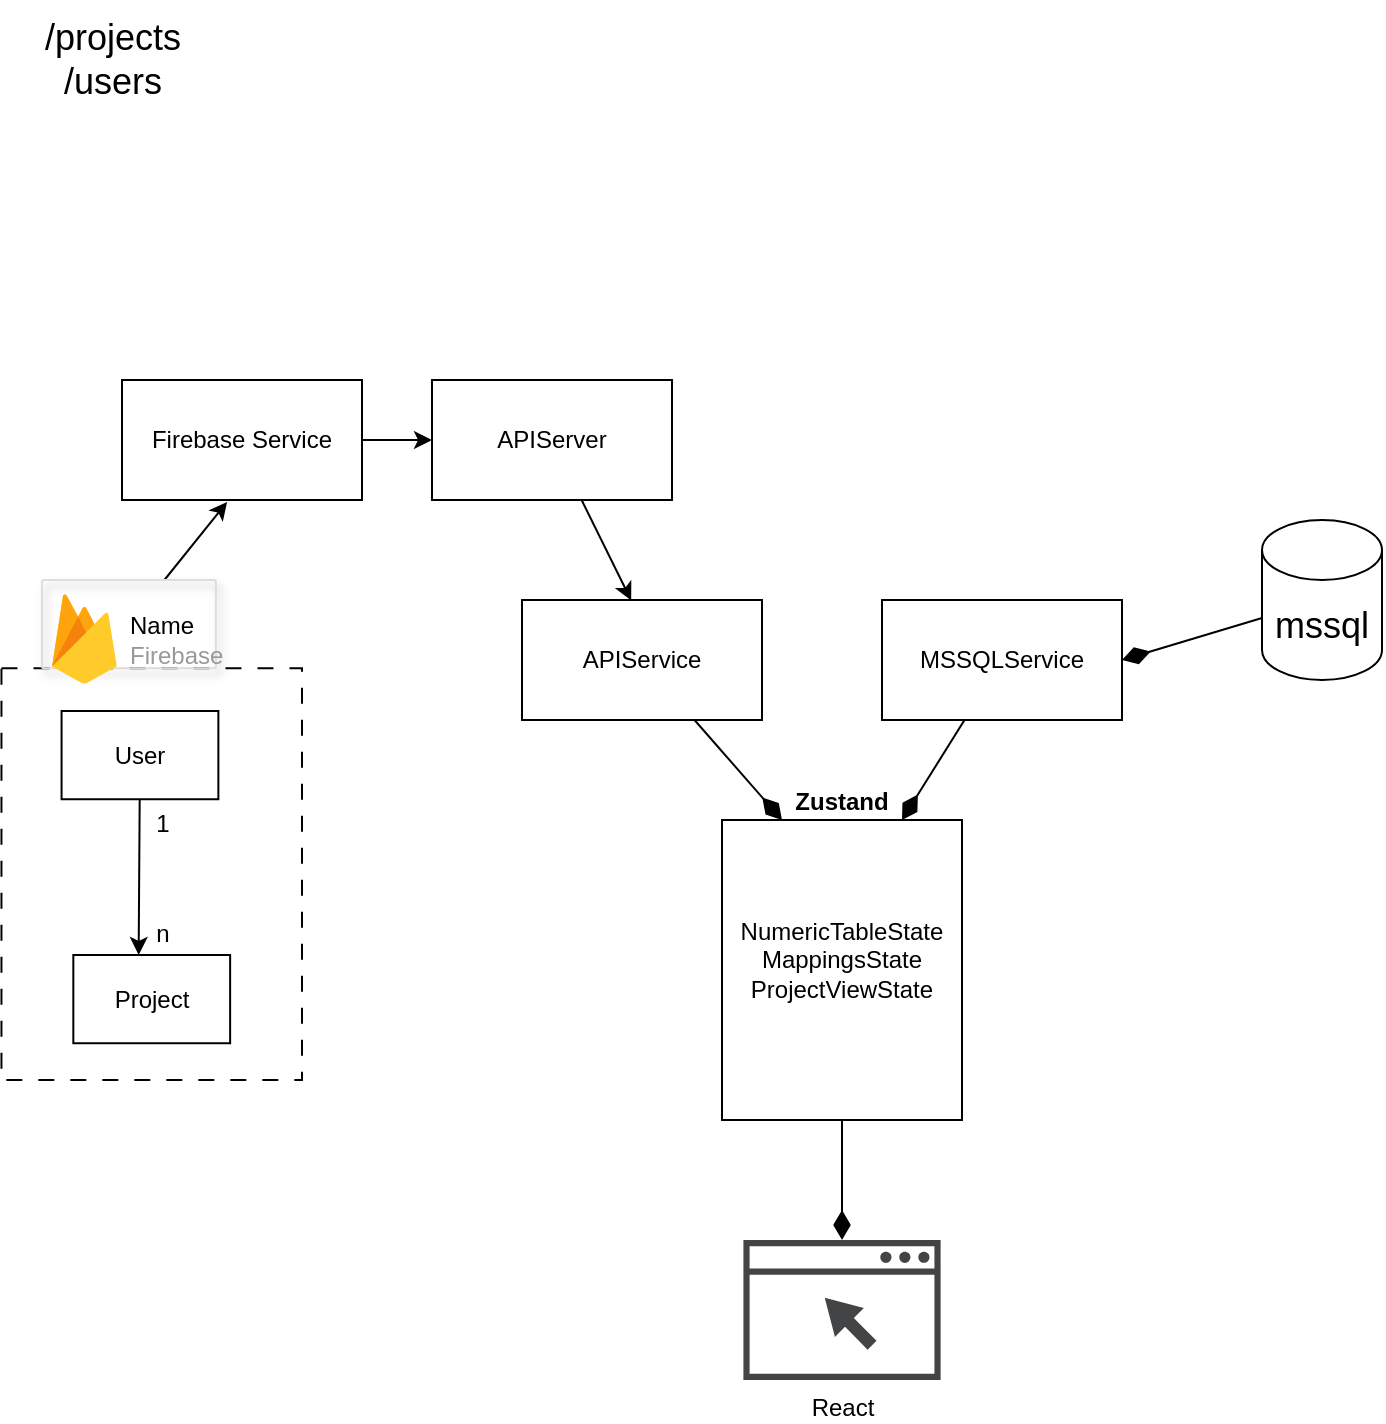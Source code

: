 <mxfile>
    <diagram id="D1mlLG5Sx-8I2V5R6X5T" name="Page-1">
        <mxGraphModel dx="750" dy="853" grid="1" gridSize="10" guides="1" tooltips="1" connect="1" arrows="1" fold="1" page="1" pageScale="1" pageWidth="850" pageHeight="1100" math="0" shadow="0">
            <root>
                <mxCell id="0"/>
                <mxCell id="1" parent="0"/>
                <mxCell id="31" value="/projects&lt;br style=&quot;font-size: 18px;&quot;&gt;/users" style="text;html=1;align=center;verticalAlign=middle;resizable=0;points=[];autosize=1;strokeColor=none;fillColor=none;fontSize=18;fontFamily=Helvetica;fontColor=default;" parent="1" vertex="1">
                    <mxGeometry x="100" y="10" width="90" height="60" as="geometry"/>
                </mxCell>
                <mxCell id="58" style="edgeStyle=none;html=1;entryX=1;entryY=0.5;entryDx=0;entryDy=0;fontFamily=Helvetica;fontSize=12;fontColor=default;endArrow=diamondThin;endFill=1;startSize=12;endSize=12;" parent="1" source="32" target="54" edge="1">
                    <mxGeometry relative="1" as="geometry"/>
                </mxCell>
                <mxCell id="32" value="mssql" style="shape=cylinder3;whiteSpace=wrap;html=1;boundedLbl=1;backgroundOutline=1;size=15;strokeColor=default;fontFamily=Helvetica;fontSize=18;fontColor=default;fillColor=none;" parent="1" vertex="1">
                    <mxGeometry x="720" y="270" width="60" height="80" as="geometry"/>
                </mxCell>
                <mxCell id="44" value="NumericTableState&lt;br&gt;MappingsState&lt;br&gt;ProjectViewState" style="ellipse;whiteSpace=wrap;html=1;strokeColor=none;fontFamily=Helvetica;fontSize=12;fontColor=default;fillColor=none;" parent="1" vertex="1">
                    <mxGeometry x="445" y="480" width="130" height="20" as="geometry"/>
                </mxCell>
                <mxCell id="72" style="edgeStyle=none;html=1;fontFamily=Helvetica;fontSize=12;fontColor=default;endArrow=diamondThin;endFill=1;startSize=12;endSize=12;" parent="1" source="50" target="71" edge="1">
                    <mxGeometry relative="1" as="geometry"/>
                </mxCell>
                <mxCell id="50" value="&lt;b&gt;Zustand&lt;/b&gt;" style="whiteSpace=wrap;html=1;strokeColor=default;fontFamily=Helvetica;fontSize=12;fontColor=default;fillColor=none;labelPosition=center;verticalLabelPosition=top;align=center;verticalAlign=bottom;" parent="1" vertex="1">
                    <mxGeometry x="450" y="420" width="120" height="150" as="geometry"/>
                </mxCell>
                <mxCell id="57" style="edgeStyle=none;html=1;entryX=0.25;entryY=0;entryDx=0;entryDy=0;fontFamily=Helvetica;fontSize=12;fontColor=default;endArrow=diamondThin;endFill=1;endSize=12;startSize=12;" parent="1" source="51" target="50" edge="1">
                    <mxGeometry relative="1" as="geometry"/>
                </mxCell>
                <mxCell id="51" value="APIService" style="whiteSpace=wrap;html=1;strokeColor=default;fontFamily=Helvetica;fontSize=12;fontColor=default;fillColor=none;" parent="1" vertex="1">
                    <mxGeometry x="350" y="310" width="120" height="60" as="geometry"/>
                </mxCell>
                <mxCell id="56" style="edgeStyle=none;html=1;fontFamily=Helvetica;fontSize=12;fontColor=default;endArrow=diamondThin;endFill=1;entryX=0.75;entryY=0;entryDx=0;entryDy=0;endSize=12;startSize=12;" parent="1" source="54" target="50" edge="1">
                    <mxGeometry relative="1" as="geometry">
                        <mxPoint x="530" y="330" as="targetPoint"/>
                    </mxGeometry>
                </mxCell>
                <mxCell id="54" value="MSSQLService" style="whiteSpace=wrap;html=1;strokeColor=default;fontFamily=Helvetica;fontSize=12;fontColor=default;fillColor=none;" parent="1" vertex="1">
                    <mxGeometry x="530" y="310" width="120" height="60" as="geometry"/>
                </mxCell>
                <mxCell id="71" value="React" style="sketch=0;pointerEvents=1;shadow=0;dashed=0;html=1;strokeColor=none;fillColor=#434445;aspect=fixed;labelPosition=center;verticalLabelPosition=bottom;verticalAlign=top;align=center;outlineConnect=0;shape=mxgraph.vvd.web_browser;fontFamily=Helvetica;fontSize=12;fontColor=default;" parent="1" vertex="1">
                    <mxGeometry x="460.71" y="630" width="98.59" height="70" as="geometry"/>
                </mxCell>
                <mxCell id="25" value="" style="group" parent="1" vertex="1" connectable="0">
                    <mxGeometry x="119.13" y="362.5" width="120.87" height="187.5" as="geometry"/>
                </mxCell>
                <mxCell id="12" style="edgeStyle=none;html=1;" parent="25" source="11" edge="1">
                    <mxGeometry relative="1" as="geometry">
                        <mxPoint x="39.201" y="125.0" as="targetPoint"/>
                    </mxGeometry>
                </mxCell>
                <mxCell id="11" value="User" style="whiteSpace=wrap;html=1;" parent="25" vertex="1">
                    <mxGeometry x="0.653" y="3" width="78.402" height="44.118" as="geometry"/>
                </mxCell>
                <mxCell id="14" value="Project" style="whiteSpace=wrap;html=1;" parent="25" vertex="1">
                    <mxGeometry x="6.534" y="125.0" width="78.402" height="44.118" as="geometry"/>
                </mxCell>
                <mxCell id="17" value="n" style="text;html=1;align=center;verticalAlign=middle;resizable=0;points=[];autosize=1;strokeColor=none;fillColor=none;" parent="25" vertex="1">
                    <mxGeometry x="35.934" y="99.265" width="30" height="30" as="geometry"/>
                </mxCell>
                <mxCell id="18" value="1" style="text;html=1;align=center;verticalAlign=middle;resizable=0;points=[];autosize=1;strokeColor=none;fillColor=none;" parent="25" vertex="1">
                    <mxGeometry x="35.934" y="44.118" width="30" height="30" as="geometry"/>
                </mxCell>
                <mxCell id="27" value="" style="whiteSpace=wrap;html=1;dashed=1;dashPattern=8 8;fillColor=none;labelPosition=center;verticalLabelPosition=top;align=center;verticalAlign=bottom;" parent="25" vertex="1">
                    <mxGeometry x="-29.401" y="-18.382" width="150.271" height="205.882" as="geometry"/>
                </mxCell>
                <mxCell id="83" style="edgeStyle=none;html=1;entryX=0.438;entryY=1.016;entryDx=0;entryDy=0;entryPerimeter=0;" edge="1" parent="1" source="34" target="80">
                    <mxGeometry relative="1" as="geometry"/>
                </mxCell>
                <mxCell id="34" value="" style="strokeColor=#dddddd;shadow=1;strokeWidth=1;rounded=1;absoluteArcSize=1;arcSize=2;fontFamily=Helvetica;fontSize=18;fontColor=default;fillColor=none;html=1;" parent="1" vertex="1">
                    <mxGeometry x="110" y="300" width="86.96" height="44.12" as="geometry"/>
                </mxCell>
                <mxCell id="35" value="&lt;font color=&quot;#000000&quot;&gt;Name&lt;/font&gt;&lt;br&gt;Firebase" style="sketch=0;dashed=0;connectable=0;html=1;fillColor=#5184F3;strokeColor=none;shape=mxgraph.gcp2.firebase;part=1;labelPosition=right;verticalLabelPosition=middle;align=left;verticalAlign=middle;spacingLeft=5;fontColor=#999999;fontSize=12;fontFamily=Helvetica;" parent="34" vertex="1">
                    <mxGeometry width="32.4" height="45" relative="1" as="geometry">
                        <mxPoint x="5" y="7" as="offset"/>
                    </mxGeometry>
                </mxCell>
                <mxCell id="85" style="edgeStyle=none;html=1;entryX=0.455;entryY=0.004;entryDx=0;entryDy=0;entryPerimeter=0;" edge="1" parent="1" source="76" target="51">
                    <mxGeometry relative="1" as="geometry"/>
                </mxCell>
                <mxCell id="76" value="APIServer" style="whiteSpace=wrap;html=1;" vertex="1" parent="1">
                    <mxGeometry x="305" y="200" width="120" height="60" as="geometry"/>
                </mxCell>
                <mxCell id="84" style="edgeStyle=none;html=1;" edge="1" parent="1" source="80" target="76">
                    <mxGeometry relative="1" as="geometry"/>
                </mxCell>
                <mxCell id="80" value="Firebase Service" style="whiteSpace=wrap;html=1;strokeColor=default;fontFamily=Helvetica;fontSize=12;fontColor=default;fillColor=none;" vertex="1" parent="1">
                    <mxGeometry x="150" y="200" width="120" height="60" as="geometry"/>
                </mxCell>
            </root>
        </mxGraphModel>
    </diagram>
</mxfile>